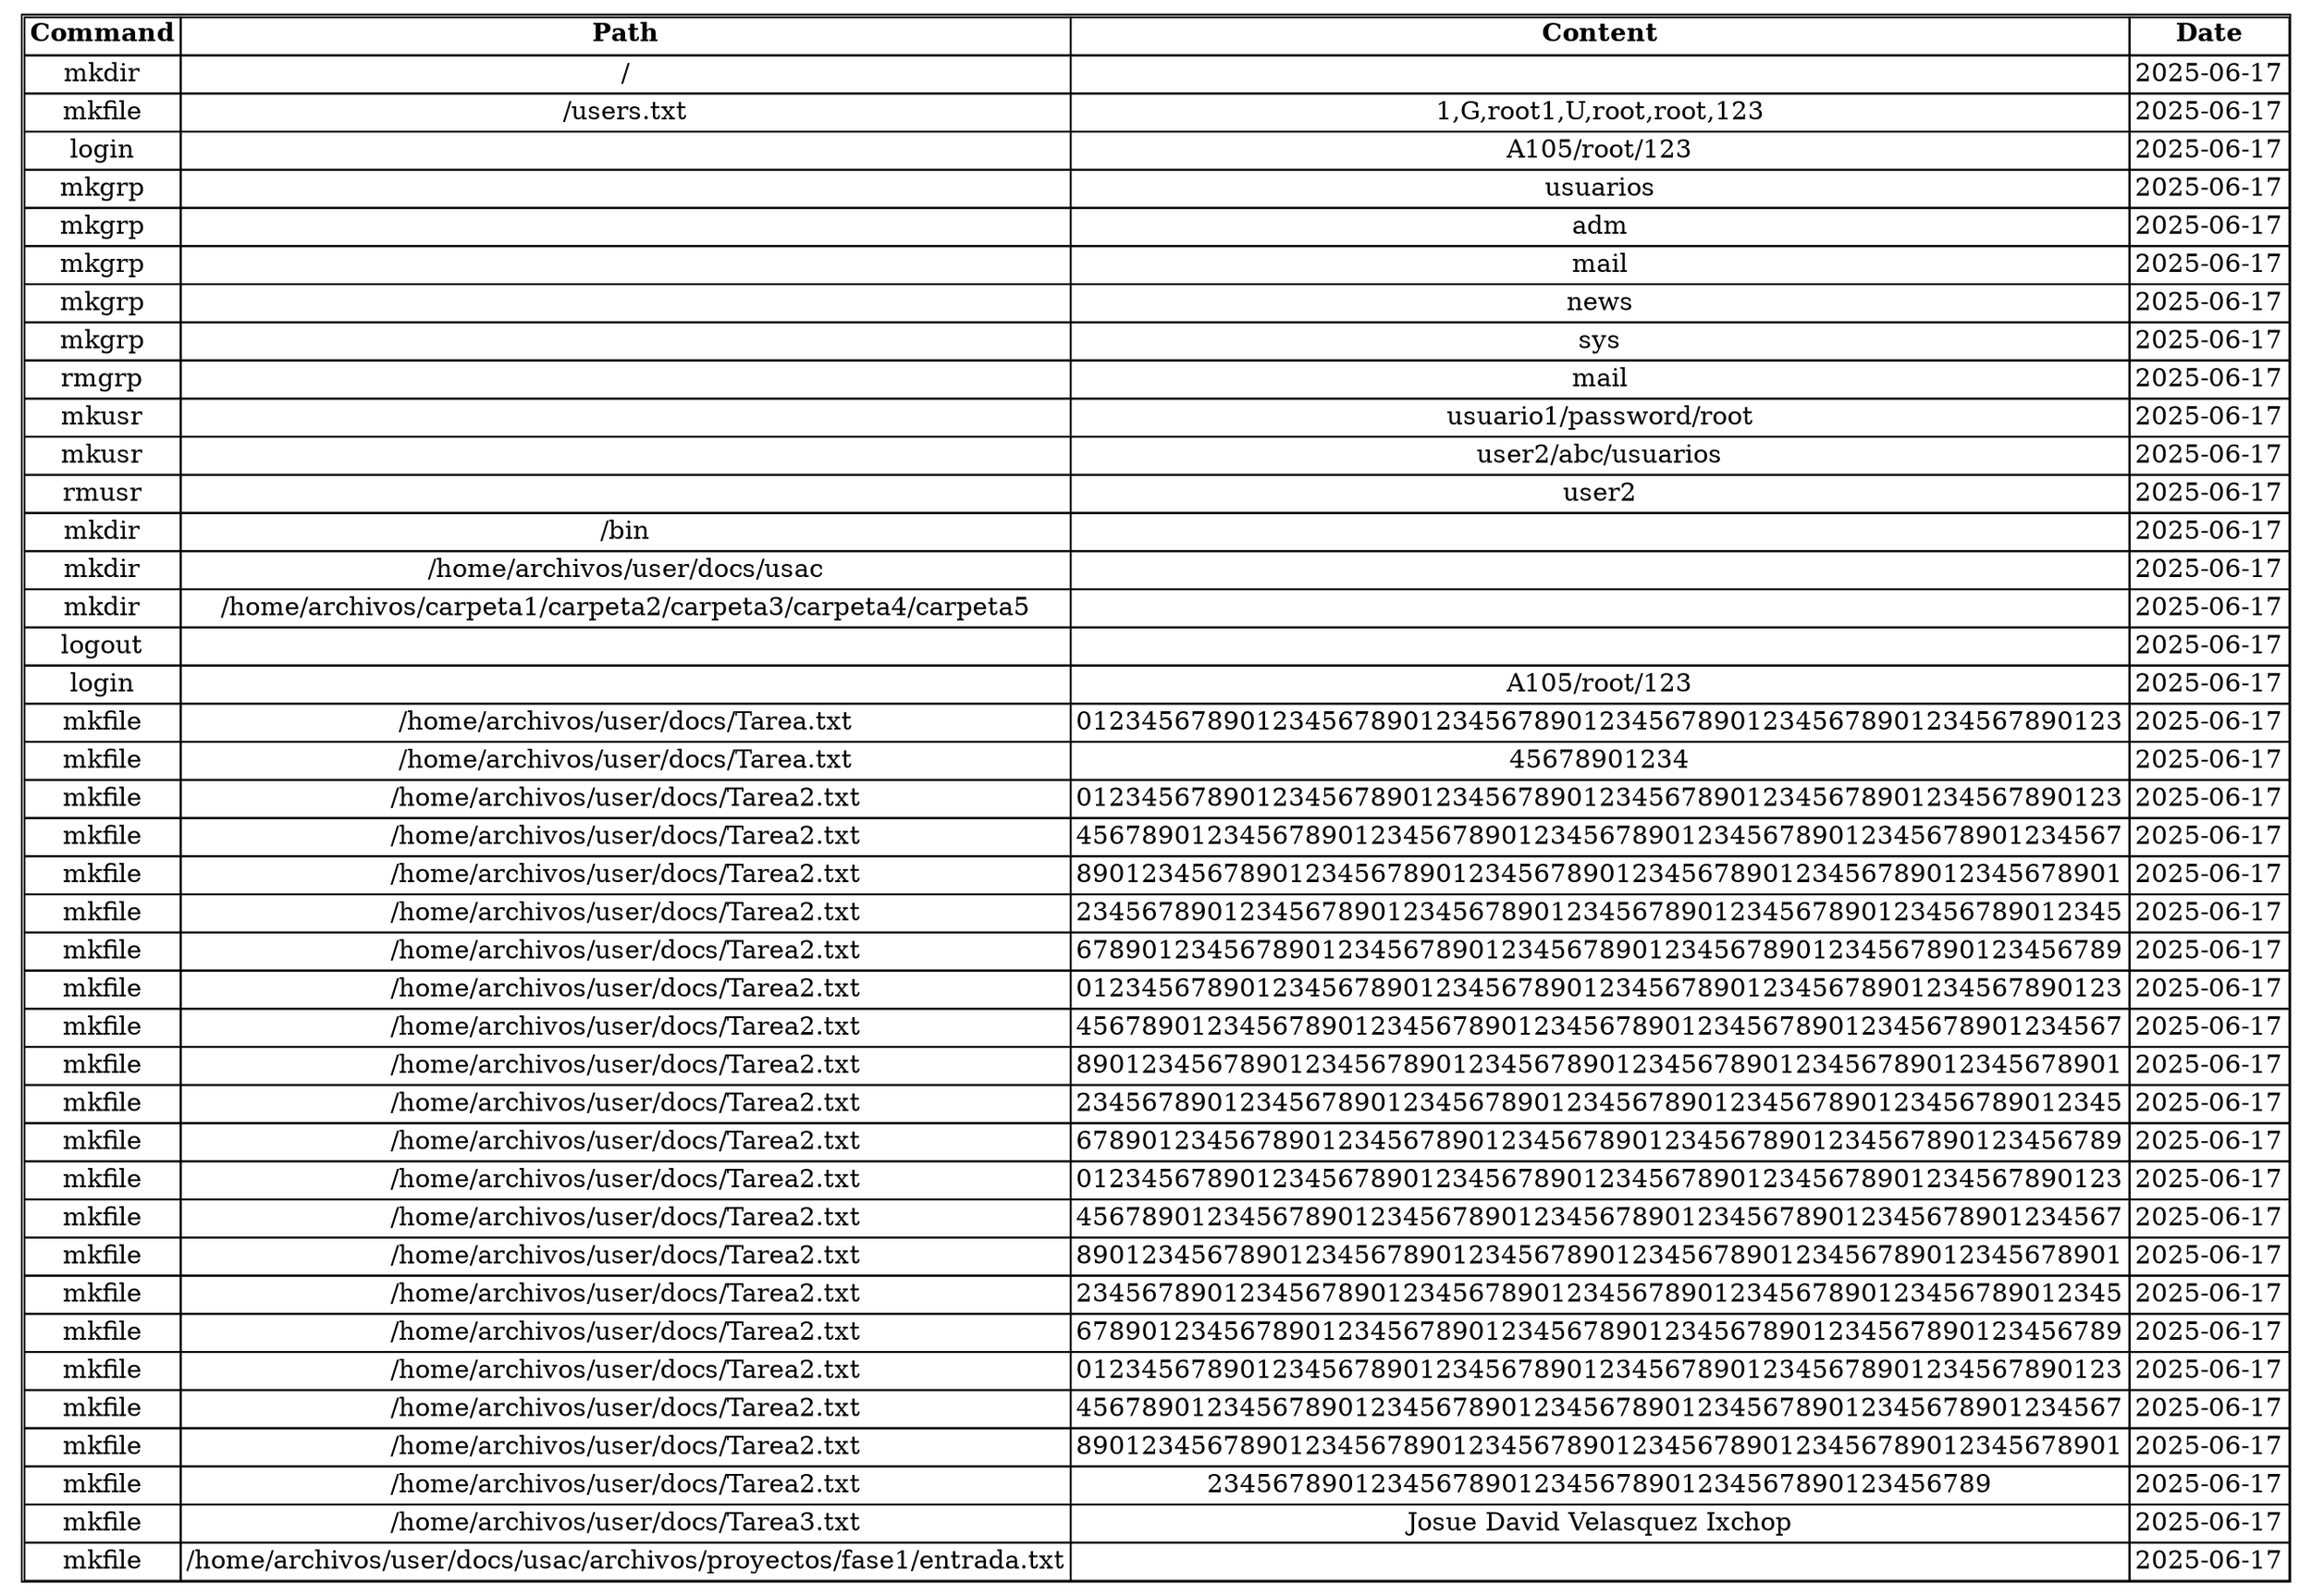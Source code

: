 digraph G {
    node [shape=plaintext]

    tabla1 [label=<
        <TABLE BORDER="1" CELLBORDER="1" CELLSPACING="0">
		<TR>
                <TD><B>Command</B></TD>
                <TD><B>Path</B></TD>
                <TD><B>Content</B></TD>
                <TD><B>Date</B></TD>
		</TR>
    
		<TR>
			<TD>mkdir</TD>
			<TD>/</TD>
			<TD></TD>
			<TD>2025-06-17</TD>
		</TR>
		
		<TR>
			<TD>mkfile</TD>
			<TD>/users.txt</TD>
			<TD>1,G,root
1,U,root,root,123
</TD>
			<TD>2025-06-17</TD>
		</TR>
		
		<TR>
			<TD>login</TD>
			<TD></TD>
			<TD>A105/root/123</TD>
			<TD>2025-06-17</TD>
		</TR>
		
		<TR>
			<TD>mkgrp</TD>
			<TD></TD>
			<TD>usuarios</TD>
			<TD>2025-06-17</TD>
		</TR>
		
		<TR>
			<TD>mkgrp</TD>
			<TD></TD>
			<TD>adm</TD>
			<TD>2025-06-17</TD>
		</TR>
		
		<TR>
			<TD>mkgrp</TD>
			<TD></TD>
			<TD>mail</TD>
			<TD>2025-06-17</TD>
		</TR>
		
		<TR>
			<TD>mkgrp</TD>
			<TD></TD>
			<TD>news</TD>
			<TD>2025-06-17</TD>
		</TR>
		
		<TR>
			<TD>mkgrp</TD>
			<TD></TD>
			<TD>sys</TD>
			<TD>2025-06-17</TD>
		</TR>
		
		<TR>
			<TD>rmgrp</TD>
			<TD></TD>
			<TD>mail</TD>
			<TD>2025-06-17</TD>
		</TR>
		
		<TR>
			<TD>mkusr</TD>
			<TD></TD>
			<TD>usuario1/password/root</TD>
			<TD>2025-06-17</TD>
		</TR>
		
		<TR>
			<TD>mkusr</TD>
			<TD></TD>
			<TD>user2/abc/usuarios</TD>
			<TD>2025-06-17</TD>
		</TR>
		
		<TR>
			<TD>rmusr</TD>
			<TD></TD>
			<TD>user2</TD>
			<TD>2025-06-17</TD>
		</TR>
		
		<TR>
			<TD>mkdir</TD>
			<TD>/bin</TD>
			<TD></TD>
			<TD>2025-06-17</TD>
		</TR>
		
		<TR>
			<TD>mkdir</TD>
			<TD>/home/archivos/user/docs/usac</TD>
			<TD></TD>
			<TD>2025-06-17</TD>
		</TR>
		
		<TR>
			<TD>mkdir</TD>
			<TD>/home/archivos/carpeta1/carpeta2/carpeta3/carpeta4/carpeta5</TD>
			<TD></TD>
			<TD>2025-06-17</TD>
		</TR>
		
		<TR>
			<TD>logout</TD>
			<TD></TD>
			<TD></TD>
			<TD>2025-06-17</TD>
		</TR>
		
		<TR>
			<TD>login</TD>
			<TD></TD>
			<TD>A105/root/123</TD>
			<TD>2025-06-17</TD>
		</TR>
		
		<TR>
			<TD>mkfile</TD>
			<TD>/home/archivos/user/docs/Tarea.txt</TD>
			<TD>0123456789012345678901234567890123456789012345678901234567890123</TD>
			<TD>2025-06-17</TD>
		</TR>
		
		<TR>
			<TD>mkfile</TD>
			<TD>/home/archivos/user/docs/Tarea.txt</TD>
			<TD>45678901234</TD>
			<TD>2025-06-17</TD>
		</TR>
		
		<TR>
			<TD>mkfile</TD>
			<TD>/home/archivos/user/docs/Tarea2.txt</TD>
			<TD>0123456789012345678901234567890123456789012345678901234567890123</TD>
			<TD>2025-06-17</TD>
		</TR>
		
		<TR>
			<TD>mkfile</TD>
			<TD>/home/archivos/user/docs/Tarea2.txt</TD>
			<TD>4567890123456789012345678901234567890123456789012345678901234567</TD>
			<TD>2025-06-17</TD>
		</TR>
		
		<TR>
			<TD>mkfile</TD>
			<TD>/home/archivos/user/docs/Tarea2.txt</TD>
			<TD>8901234567890123456789012345678901234567890123456789012345678901</TD>
			<TD>2025-06-17</TD>
		</TR>
		
		<TR>
			<TD>mkfile</TD>
			<TD>/home/archivos/user/docs/Tarea2.txt</TD>
			<TD>2345678901234567890123456789012345678901234567890123456789012345</TD>
			<TD>2025-06-17</TD>
		</TR>
		
		<TR>
			<TD>mkfile</TD>
			<TD>/home/archivos/user/docs/Tarea2.txt</TD>
			<TD>6789012345678901234567890123456789012345678901234567890123456789</TD>
			<TD>2025-06-17</TD>
		</TR>
		
		<TR>
			<TD>mkfile</TD>
			<TD>/home/archivos/user/docs/Tarea2.txt</TD>
			<TD>0123456789012345678901234567890123456789012345678901234567890123</TD>
			<TD>2025-06-17</TD>
		</TR>
		
		<TR>
			<TD>mkfile</TD>
			<TD>/home/archivos/user/docs/Tarea2.txt</TD>
			<TD>4567890123456789012345678901234567890123456789012345678901234567</TD>
			<TD>2025-06-17</TD>
		</TR>
		
		<TR>
			<TD>mkfile</TD>
			<TD>/home/archivos/user/docs/Tarea2.txt</TD>
			<TD>8901234567890123456789012345678901234567890123456789012345678901</TD>
			<TD>2025-06-17</TD>
		</TR>
		
		<TR>
			<TD>mkfile</TD>
			<TD>/home/archivos/user/docs/Tarea2.txt</TD>
			<TD>2345678901234567890123456789012345678901234567890123456789012345</TD>
			<TD>2025-06-17</TD>
		</TR>
		
		<TR>
			<TD>mkfile</TD>
			<TD>/home/archivos/user/docs/Tarea2.txt</TD>
			<TD>6789012345678901234567890123456789012345678901234567890123456789</TD>
			<TD>2025-06-17</TD>
		</TR>
		
		<TR>
			<TD>mkfile</TD>
			<TD>/home/archivos/user/docs/Tarea2.txt</TD>
			<TD>0123456789012345678901234567890123456789012345678901234567890123</TD>
			<TD>2025-06-17</TD>
		</TR>
		
		<TR>
			<TD>mkfile</TD>
			<TD>/home/archivos/user/docs/Tarea2.txt</TD>
			<TD>4567890123456789012345678901234567890123456789012345678901234567</TD>
			<TD>2025-06-17</TD>
		</TR>
		
		<TR>
			<TD>mkfile</TD>
			<TD>/home/archivos/user/docs/Tarea2.txt</TD>
			<TD>8901234567890123456789012345678901234567890123456789012345678901</TD>
			<TD>2025-06-17</TD>
		</TR>
		
		<TR>
			<TD>mkfile</TD>
			<TD>/home/archivos/user/docs/Tarea2.txt</TD>
			<TD>2345678901234567890123456789012345678901234567890123456789012345</TD>
			<TD>2025-06-17</TD>
		</TR>
		
		<TR>
			<TD>mkfile</TD>
			<TD>/home/archivos/user/docs/Tarea2.txt</TD>
			<TD>6789012345678901234567890123456789012345678901234567890123456789</TD>
			<TD>2025-06-17</TD>
		</TR>
		
		<TR>
			<TD>mkfile</TD>
			<TD>/home/archivos/user/docs/Tarea2.txt</TD>
			<TD>0123456789012345678901234567890123456789012345678901234567890123</TD>
			<TD>2025-06-17</TD>
		</TR>
		
		<TR>
			<TD>mkfile</TD>
			<TD>/home/archivos/user/docs/Tarea2.txt</TD>
			<TD>4567890123456789012345678901234567890123456789012345678901234567</TD>
			<TD>2025-06-17</TD>
		</TR>
		
		<TR>
			<TD>mkfile</TD>
			<TD>/home/archivos/user/docs/Tarea2.txt</TD>
			<TD>8901234567890123456789012345678901234567890123456789012345678901</TD>
			<TD>2025-06-17</TD>
		</TR>
		
		<TR>
			<TD>mkfile</TD>
			<TD>/home/archivos/user/docs/Tarea2.txt</TD>
			<TD>234567890123456789012345678901234567890123456789</TD>
			<TD>2025-06-17</TD>
		</TR>
		
		<TR>
			<TD>mkfile</TD>
			<TD>/home/archivos/user/docs/Tarea3.txt</TD>
			<TD>Josue David Velasquez Ixchop</TD>
			<TD>2025-06-17</TD>
		</TR>
		
		<TR>
			<TD>mkfile</TD>
			<TD>/home/archivos/user/docs/usac/archivos/proyectos/fase1/entrada.txt</TD>
			<TD></TD>
			<TD>2025-06-17</TD>
		</TR>
		</TABLE>
    >];
}
